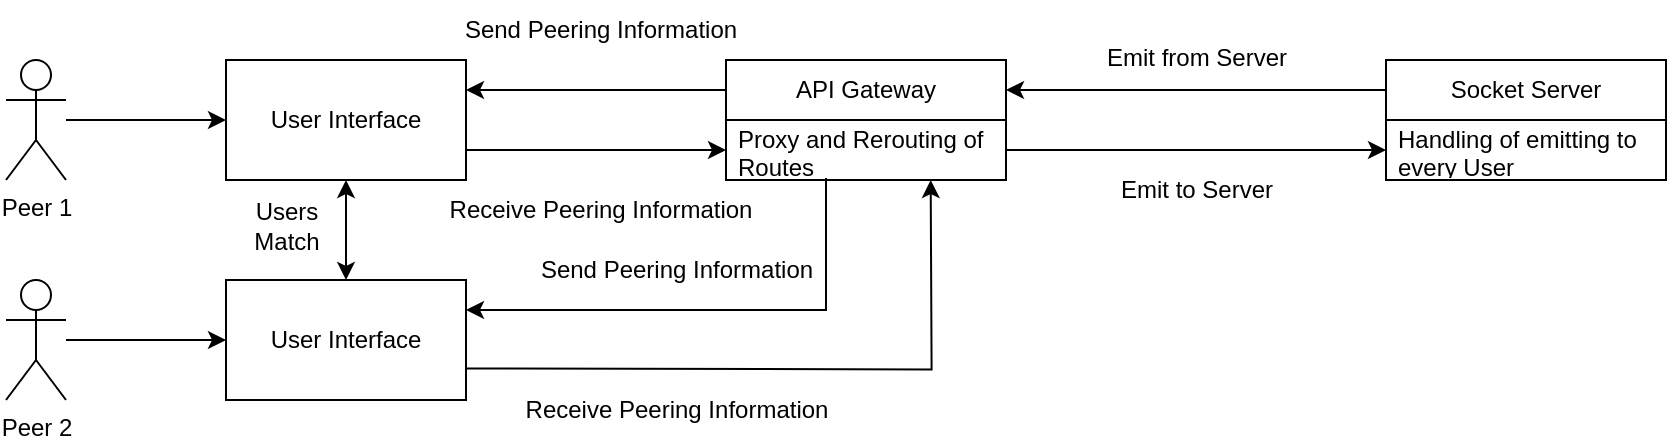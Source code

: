 <mxfile version="22.0.8" type="github">
  <diagram name="Page-1" id="ziiLAVQpgOq1QzVFaSYn">
    <mxGraphModel dx="1050" dy="542" grid="1" gridSize="10" guides="1" tooltips="1" connect="1" arrows="1" fold="1" page="1" pageScale="1" pageWidth="850" pageHeight="1100" math="0" shadow="0">
      <root>
        <mxCell id="0" />
        <mxCell id="1" parent="0" />
        <mxCell id="1KtTh_lrzxUGj0xQ3L2G-56" value="API Gateway" style="swimlane;fontStyle=0;childLayout=stackLayout;horizontal=1;startSize=30;horizontalStack=0;resizeParent=1;resizeParentMax=0;resizeLast=0;collapsible=1;marginBottom=0;whiteSpace=wrap;html=1;" vertex="1" parent="1">
          <mxGeometry x="390" y="410" width="140" height="60" as="geometry" />
        </mxCell>
        <mxCell id="1KtTh_lrzxUGj0xQ3L2G-57" value="Proxy and Rerouting of Routes" style="text;strokeColor=none;fillColor=none;align=left;verticalAlign=middle;spacingLeft=4;spacingRight=4;overflow=hidden;points=[[0,0.5],[1,0.5]];portConstraint=eastwest;rotatable=0;whiteSpace=wrap;html=1;" vertex="1" parent="1KtTh_lrzxUGj0xQ3L2G-56">
          <mxGeometry y="30" width="140" height="30" as="geometry" />
        </mxCell>
        <mxCell id="1KtTh_lrzxUGj0xQ3L2G-62" style="edgeStyle=orthogonalEdgeStyle;rounded=0;orthogonalLoop=1;jettySize=auto;html=1;entryX=0;entryY=0.5;entryDx=0;entryDy=0;" edge="1" parent="1" source="1KtTh_lrzxUGj0xQ3L2G-60" target="1KtTh_lrzxUGj0xQ3L2G-61">
          <mxGeometry relative="1" as="geometry" />
        </mxCell>
        <mxCell id="1KtTh_lrzxUGj0xQ3L2G-60" value="Peer 1" style="shape=umlActor;verticalLabelPosition=bottom;verticalAlign=top;html=1;outlineConnect=0;" vertex="1" parent="1">
          <mxGeometry x="30" y="410" width="30" height="60" as="geometry" />
        </mxCell>
        <mxCell id="1KtTh_lrzxUGj0xQ3L2G-61" value="User Interface" style="rounded=0;whiteSpace=wrap;html=1;" vertex="1" parent="1">
          <mxGeometry x="140" y="410" width="120" height="60" as="geometry" />
        </mxCell>
        <mxCell id="1KtTh_lrzxUGj0xQ3L2G-63" value="" style="endArrow=classic;html=1;rounded=0;entryX=1;entryY=0.25;entryDx=0;entryDy=0;exitX=0;exitY=0.25;exitDx=0;exitDy=0;" edge="1" parent="1" source="1KtTh_lrzxUGj0xQ3L2G-56" target="1KtTh_lrzxUGj0xQ3L2G-61">
          <mxGeometry width="50" height="50" relative="1" as="geometry">
            <mxPoint x="400" y="500" as="sourcePoint" />
            <mxPoint x="450" y="450" as="targetPoint" />
          </mxGeometry>
        </mxCell>
        <mxCell id="1KtTh_lrzxUGj0xQ3L2G-64" value="" style="endArrow=classic;html=1;rounded=0;entryX=0;entryY=0.5;entryDx=0;entryDy=0;exitX=1;exitY=0.75;exitDx=0;exitDy=0;" edge="1" parent="1" source="1KtTh_lrzxUGj0xQ3L2G-61" target="1KtTh_lrzxUGj0xQ3L2G-57">
          <mxGeometry width="50" height="50" relative="1" as="geometry">
            <mxPoint x="370" y="550" as="sourcePoint" />
            <mxPoint x="290" y="550" as="targetPoint" />
          </mxGeometry>
        </mxCell>
        <mxCell id="1KtTh_lrzxUGj0xQ3L2G-69" value="Send Peering Information" style="text;html=1;align=center;verticalAlign=middle;resizable=0;points=[];autosize=1;strokeColor=none;fillColor=none;" vertex="1" parent="1">
          <mxGeometry x="247" y="380" width="160" height="30" as="geometry" />
        </mxCell>
        <mxCell id="1KtTh_lrzxUGj0xQ3L2G-70" value="Receive Peering Information" style="text;html=1;align=center;verticalAlign=middle;resizable=0;points=[];autosize=1;strokeColor=none;fillColor=none;" vertex="1" parent="1">
          <mxGeometry x="242" y="470" width="170" height="30" as="geometry" />
        </mxCell>
        <mxCell id="1KtTh_lrzxUGj0xQ3L2G-71" value="Socket Server" style="swimlane;fontStyle=0;childLayout=stackLayout;horizontal=1;startSize=30;horizontalStack=0;resizeParent=1;resizeParentMax=0;resizeLast=0;collapsible=1;marginBottom=0;whiteSpace=wrap;html=1;" vertex="1" parent="1">
          <mxGeometry x="720" y="410" width="140" height="60" as="geometry" />
        </mxCell>
        <mxCell id="1KtTh_lrzxUGj0xQ3L2G-72" value="Handling of emitting to every User" style="text;strokeColor=none;fillColor=none;align=left;verticalAlign=middle;spacingLeft=4;spacingRight=4;overflow=hidden;points=[[0,0.5],[1,0.5]];portConstraint=eastwest;rotatable=0;whiteSpace=wrap;html=1;" vertex="1" parent="1KtTh_lrzxUGj0xQ3L2G-71">
          <mxGeometry y="30" width="140" height="30" as="geometry" />
        </mxCell>
        <mxCell id="1KtTh_lrzxUGj0xQ3L2G-73" style="edgeStyle=orthogonalEdgeStyle;rounded=0;orthogonalLoop=1;jettySize=auto;html=1;entryX=0;entryY=0.5;entryDx=0;entryDy=0;" edge="1" parent="1" source="1KtTh_lrzxUGj0xQ3L2G-74" target="1KtTh_lrzxUGj0xQ3L2G-75">
          <mxGeometry relative="1" as="geometry" />
        </mxCell>
        <mxCell id="1KtTh_lrzxUGj0xQ3L2G-74" value="Peer 2" style="shape=umlActor;verticalLabelPosition=bottom;verticalAlign=top;html=1;outlineConnect=0;" vertex="1" parent="1">
          <mxGeometry x="30" y="520" width="30" height="60" as="geometry" />
        </mxCell>
        <mxCell id="1KtTh_lrzxUGj0xQ3L2G-75" value="User Interface" style="rounded=0;whiteSpace=wrap;html=1;" vertex="1" parent="1">
          <mxGeometry x="140" y="520" width="120" height="60" as="geometry" />
        </mxCell>
        <mxCell id="1KtTh_lrzxUGj0xQ3L2G-78" value="Send Peering Information" style="text;html=1;align=center;verticalAlign=middle;resizable=0;points=[];autosize=1;strokeColor=none;fillColor=none;" vertex="1" parent="1">
          <mxGeometry x="285" y="500" width="160" height="30" as="geometry" />
        </mxCell>
        <mxCell id="1KtTh_lrzxUGj0xQ3L2G-86" style="edgeStyle=orthogonalEdgeStyle;rounded=0;orthogonalLoop=1;jettySize=auto;html=1;entryX=1;entryY=0.25;entryDx=0;entryDy=0;" edge="1" parent="1" target="1KtTh_lrzxUGj0xQ3L2G-75">
          <mxGeometry relative="1" as="geometry">
            <mxPoint x="440" y="469" as="sourcePoint" />
            <Array as="points">
              <mxPoint x="440" y="469" />
              <mxPoint x="440" y="535" />
            </Array>
          </mxGeometry>
        </mxCell>
        <mxCell id="1KtTh_lrzxUGj0xQ3L2G-87" style="edgeStyle=orthogonalEdgeStyle;rounded=0;orthogonalLoop=1;jettySize=auto;html=1;exitX=1;exitY=0.75;exitDx=0;exitDy=0;entryX=0.731;entryY=1.027;entryDx=0;entryDy=0;entryPerimeter=0;" edge="1" parent="1">
          <mxGeometry relative="1" as="geometry">
            <mxPoint x="260" y="564.19" as="sourcePoint" />
            <mxPoint x="492.34" y="470.0" as="targetPoint" />
          </mxGeometry>
        </mxCell>
        <mxCell id="1KtTh_lrzxUGj0xQ3L2G-88" value="Receive Peering Information" style="text;html=1;align=center;verticalAlign=middle;resizable=0;points=[];autosize=1;strokeColor=none;fillColor=none;" vertex="1" parent="1">
          <mxGeometry x="280" y="570" width="170" height="30" as="geometry" />
        </mxCell>
        <mxCell id="1KtTh_lrzxUGj0xQ3L2G-94" value="" style="endArrow=classic;html=1;rounded=0;exitX=0;exitY=0.25;exitDx=0;exitDy=0;entryX=1;entryY=0.25;entryDx=0;entryDy=0;" edge="1" parent="1" source="1KtTh_lrzxUGj0xQ3L2G-71" target="1KtTh_lrzxUGj0xQ3L2G-56">
          <mxGeometry width="50" height="50" relative="1" as="geometry">
            <mxPoint x="620" y="423" as="sourcePoint" />
            <mxPoint x="570" y="430" as="targetPoint" />
          </mxGeometry>
        </mxCell>
        <mxCell id="1KtTh_lrzxUGj0xQ3L2G-95" value="Emit from Server" style="text;html=1;align=center;verticalAlign=middle;resizable=0;points=[];autosize=1;strokeColor=none;fillColor=none;" vertex="1" parent="1">
          <mxGeometry x="570" y="394" width="110" height="30" as="geometry" />
        </mxCell>
        <mxCell id="1KtTh_lrzxUGj0xQ3L2G-96" value="" style="endArrow=classic;html=1;rounded=0;entryX=0;entryY=0.5;entryDx=0;entryDy=0;exitX=1;exitY=0.5;exitDx=0;exitDy=0;" edge="1" parent="1" source="1KtTh_lrzxUGj0xQ3L2G-57" target="1KtTh_lrzxUGj0xQ3L2G-72">
          <mxGeometry width="50" height="50" relative="1" as="geometry">
            <mxPoint x="540" y="490" as="sourcePoint" />
            <mxPoint x="727" y="493" as="targetPoint" />
          </mxGeometry>
        </mxCell>
        <mxCell id="1KtTh_lrzxUGj0xQ3L2G-97" value="Emit to Server" style="text;html=1;align=center;verticalAlign=middle;resizable=0;points=[];autosize=1;strokeColor=none;fillColor=none;" vertex="1" parent="1">
          <mxGeometry x="575" y="460" width="100" height="30" as="geometry" />
        </mxCell>
        <mxCell id="1KtTh_lrzxUGj0xQ3L2G-98" value="" style="endArrow=classic;startArrow=classic;html=1;rounded=0;exitX=0.5;exitY=0;exitDx=0;exitDy=0;entryX=0.5;entryY=1;entryDx=0;entryDy=0;" edge="1" parent="1" source="1KtTh_lrzxUGj0xQ3L2G-75" target="1KtTh_lrzxUGj0xQ3L2G-61">
          <mxGeometry width="50" height="50" relative="1" as="geometry">
            <mxPoint x="400" y="500" as="sourcePoint" />
            <mxPoint x="450" y="450" as="targetPoint" />
          </mxGeometry>
        </mxCell>
        <mxCell id="1KtTh_lrzxUGj0xQ3L2G-99" value="Users&lt;br&gt;Match" style="text;html=1;align=center;verticalAlign=middle;resizable=0;points=[];autosize=1;strokeColor=none;fillColor=none;" vertex="1" parent="1">
          <mxGeometry x="140" y="473" width="60" height="40" as="geometry" />
        </mxCell>
      </root>
    </mxGraphModel>
  </diagram>
</mxfile>
